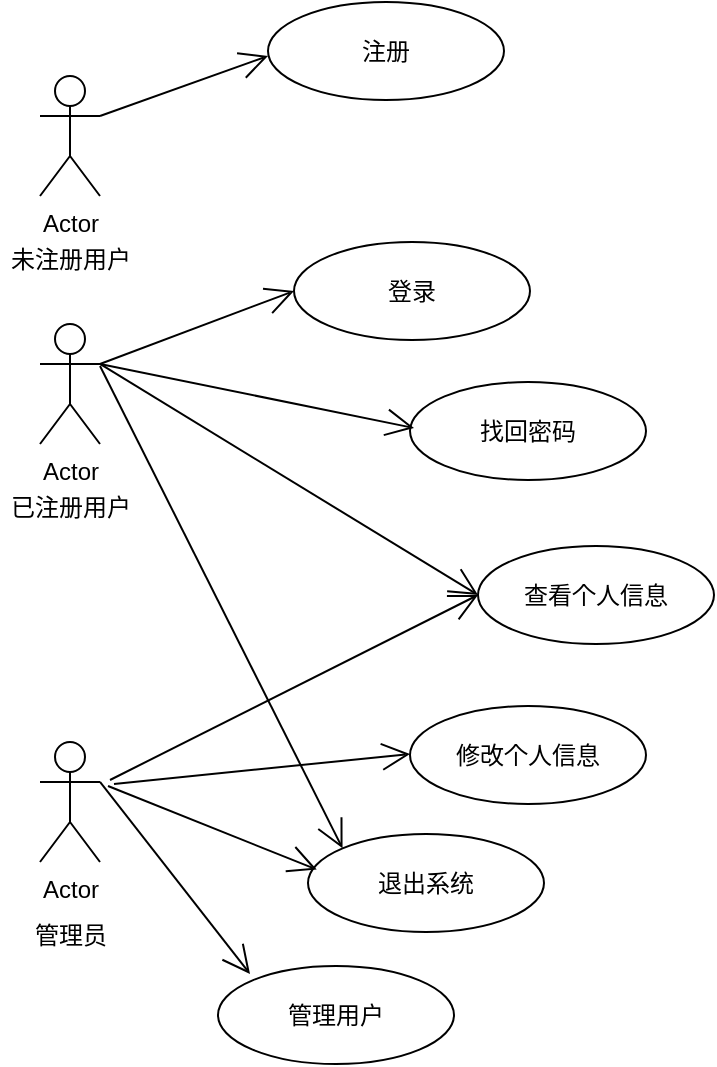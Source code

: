 <mxfile version="15.2.7" type="device"><diagram id="wFE0QG_FPsp0jaGvCLVb" name="Page-1"><mxGraphModel dx="568" dy="560" grid="0" gridSize="10" guides="1" tooltips="1" connect="1" arrows="1" fold="1" page="0" pageScale="1" pageWidth="2339" pageHeight="3300" math="0" shadow="0"><root><mxCell id="0"/><mxCell id="1" parent="0"/><mxCell id="drgWe280ceMCf4JmoCEY-2" value="Actor" style="shape=umlActor;verticalLabelPosition=bottom;verticalAlign=top;html=1;" parent="1" vertex="1"><mxGeometry x="52" y="61" width="30" height="60" as="geometry"/></mxCell><mxCell id="-t0jbA8UKXCqikDOT0D4-4" value="未注册用户" style="text;html=1;align=center;verticalAlign=middle;resizable=0;points=[];autosize=1;strokeColor=none;fillColor=none;" vertex="1" parent="1"><mxGeometry x="32" y="144" width="70" height="18" as="geometry"/></mxCell><mxCell id="-t0jbA8UKXCqikDOT0D4-5" value="注册" style="ellipse;whiteSpace=wrap;html=1;" vertex="1" parent="1"><mxGeometry x="166" y="24" width="118" height="49" as="geometry"/></mxCell><mxCell id="-t0jbA8UKXCqikDOT0D4-8" value="" style="endArrow=open;endFill=1;endSize=12;html=1;entryX=0;entryY=0.551;entryDx=0;entryDy=0;entryPerimeter=0;exitX=1;exitY=0.333;exitDx=0;exitDy=0;exitPerimeter=0;" edge="1" parent="1" source="drgWe280ceMCf4JmoCEY-2" target="-t0jbA8UKXCqikDOT0D4-5"><mxGeometry width="160" relative="1" as="geometry"><mxPoint x="192" y="284" as="sourcePoint"/><mxPoint x="352" y="284" as="targetPoint"/></mxGeometry></mxCell><mxCell id="-t0jbA8UKXCqikDOT0D4-9" value="Actor" style="shape=umlActor;verticalLabelPosition=bottom;verticalAlign=top;html=1;" vertex="1" parent="1"><mxGeometry x="52" y="185" width="30" height="60" as="geometry"/></mxCell><mxCell id="-t0jbA8UKXCqikDOT0D4-10" value="已注册用户" style="text;html=1;align=center;verticalAlign=middle;resizable=0;points=[];autosize=1;strokeColor=none;fillColor=none;" vertex="1" parent="1"><mxGeometry x="32" y="268" width="70" height="18" as="geometry"/></mxCell><mxCell id="-t0jbA8UKXCqikDOT0D4-12" value="登录" style="ellipse;whiteSpace=wrap;html=1;" vertex="1" parent="1"><mxGeometry x="179" y="144" width="118" height="49" as="geometry"/></mxCell><mxCell id="-t0jbA8UKXCqikDOT0D4-13" value="找回密码" style="ellipse;whiteSpace=wrap;html=1;" vertex="1" parent="1"><mxGeometry x="237" y="214" width="118" height="49" as="geometry"/></mxCell><mxCell id="-t0jbA8UKXCqikDOT0D4-14" value="查看个人信息" style="ellipse;whiteSpace=wrap;html=1;" vertex="1" parent="1"><mxGeometry x="271" y="296" width="118" height="49" as="geometry"/></mxCell><mxCell id="-t0jbA8UKXCqikDOT0D4-15" value="修改个人信息" style="ellipse;whiteSpace=wrap;html=1;" vertex="1" parent="1"><mxGeometry x="237" y="376" width="118" height="49" as="geometry"/></mxCell><mxCell id="-t0jbA8UKXCqikDOT0D4-16" value="退出系统" style="ellipse;whiteSpace=wrap;html=1;" vertex="1" parent="1"><mxGeometry x="186" y="440" width="118" height="49" as="geometry"/></mxCell><mxCell id="-t0jbA8UKXCqikDOT0D4-17" value="管理用户" style="ellipse;whiteSpace=wrap;html=1;" vertex="1" parent="1"><mxGeometry x="141" y="506" width="118" height="49" as="geometry"/></mxCell><mxCell id="-t0jbA8UKXCqikDOT0D4-19" value="" style="endArrow=open;endFill=1;endSize=12;html=1;exitX=1;exitY=0.333;exitDx=0;exitDy=0;exitPerimeter=0;entryX=0;entryY=0.5;entryDx=0;entryDy=0;" edge="1" parent="1" source="-t0jbA8UKXCqikDOT0D4-9" target="-t0jbA8UKXCqikDOT0D4-12"><mxGeometry width="160" relative="1" as="geometry"><mxPoint x="81" y="191" as="sourcePoint"/><mxPoint x="241" y="191" as="targetPoint"/></mxGeometry></mxCell><mxCell id="-t0jbA8UKXCqikDOT0D4-20" value="" style="endArrow=open;endFill=1;endSize=12;html=1;exitX=1;exitY=0.333;exitDx=0;exitDy=0;exitPerimeter=0;" edge="1" parent="1" source="-t0jbA8UKXCqikDOT0D4-9"><mxGeometry width="160" relative="1" as="geometry"><mxPoint x="79" y="237" as="sourcePoint"/><mxPoint x="239" y="237" as="targetPoint"/></mxGeometry></mxCell><mxCell id="-t0jbA8UKXCqikDOT0D4-21" value="" style="endArrow=open;endFill=1;endSize=12;html=1;exitX=1;exitY=0.333;exitDx=0;exitDy=0;exitPerimeter=0;entryX=0;entryY=0.5;entryDx=0;entryDy=0;" edge="1" parent="1" source="-t0jbA8UKXCqikDOT0D4-9" target="-t0jbA8UKXCqikDOT0D4-14"><mxGeometry width="160" relative="1" as="geometry"><mxPoint x="137" y="282" as="sourcePoint"/><mxPoint x="297" y="282" as="targetPoint"/></mxGeometry></mxCell><mxCell id="-t0jbA8UKXCqikDOT0D4-31" value="Actor" style="shape=umlActor;verticalLabelPosition=bottom;verticalAlign=top;html=1;" vertex="1" parent="1"><mxGeometry x="52" y="394" width="30" height="60" as="geometry"/></mxCell><mxCell id="-t0jbA8UKXCqikDOT0D4-32" value="" style="endArrow=open;endFill=1;endSize=12;html=1;entryX=0;entryY=0;entryDx=0;entryDy=0;" edge="1" parent="1" target="-t0jbA8UKXCqikDOT0D4-16"><mxGeometry width="160" relative="1" as="geometry"><mxPoint x="82" y="206" as="sourcePoint"/><mxPoint x="296" y="372" as="targetPoint"/></mxGeometry></mxCell><mxCell id="-t0jbA8UKXCqikDOT0D4-34" value="" style="endArrow=open;endFill=1;endSize=12;html=1;exitX=1;exitY=0.333;exitDx=0;exitDy=0;exitPerimeter=0;" edge="1" parent="1" source="-t0jbA8UKXCqikDOT0D4-31"><mxGeometry width="160" relative="1" as="geometry"><mxPoint x="105" y="461" as="sourcePoint"/><mxPoint x="157" y="510" as="targetPoint"/></mxGeometry></mxCell><mxCell id="-t0jbA8UKXCqikDOT0D4-40" value="" style="endArrow=open;endFill=1;endSize=12;html=1;entryX=0;entryY=0.5;entryDx=0;entryDy=0;" edge="1" parent="1" target="-t0jbA8UKXCqikDOT0D4-14"><mxGeometry width="160" relative="1" as="geometry"><mxPoint x="87" y="413" as="sourcePoint"/><mxPoint x="215" y="331" as="targetPoint"/></mxGeometry></mxCell><mxCell id="-t0jbA8UKXCqikDOT0D4-41" value="" style="endArrow=open;endFill=1;endSize=12;html=1;" edge="1" parent="1"><mxGeometry width="160" relative="1" as="geometry"><mxPoint x="89" y="415" as="sourcePoint"/><mxPoint x="237" y="400" as="targetPoint"/></mxGeometry></mxCell><mxCell id="-t0jbA8UKXCqikDOT0D4-42" value="" style="endArrow=open;endFill=1;endSize=12;html=1;entryX=0.037;entryY=0.363;entryDx=0;entryDy=0;entryPerimeter=0;" edge="1" parent="1" target="-t0jbA8UKXCqikDOT0D4-16"><mxGeometry width="160" relative="1" as="geometry"><mxPoint x="86" y="416" as="sourcePoint"/><mxPoint x="117" y="330" as="targetPoint"/></mxGeometry></mxCell><mxCell id="-t0jbA8UKXCqikDOT0D4-43" value="管理员" style="text;html=1;align=center;verticalAlign=middle;resizable=0;points=[];autosize=1;strokeColor=none;fillColor=none;" vertex="1" parent="1"><mxGeometry x="44" y="482" width="46" height="18" as="geometry"/></mxCell></root></mxGraphModel></diagram></mxfile>